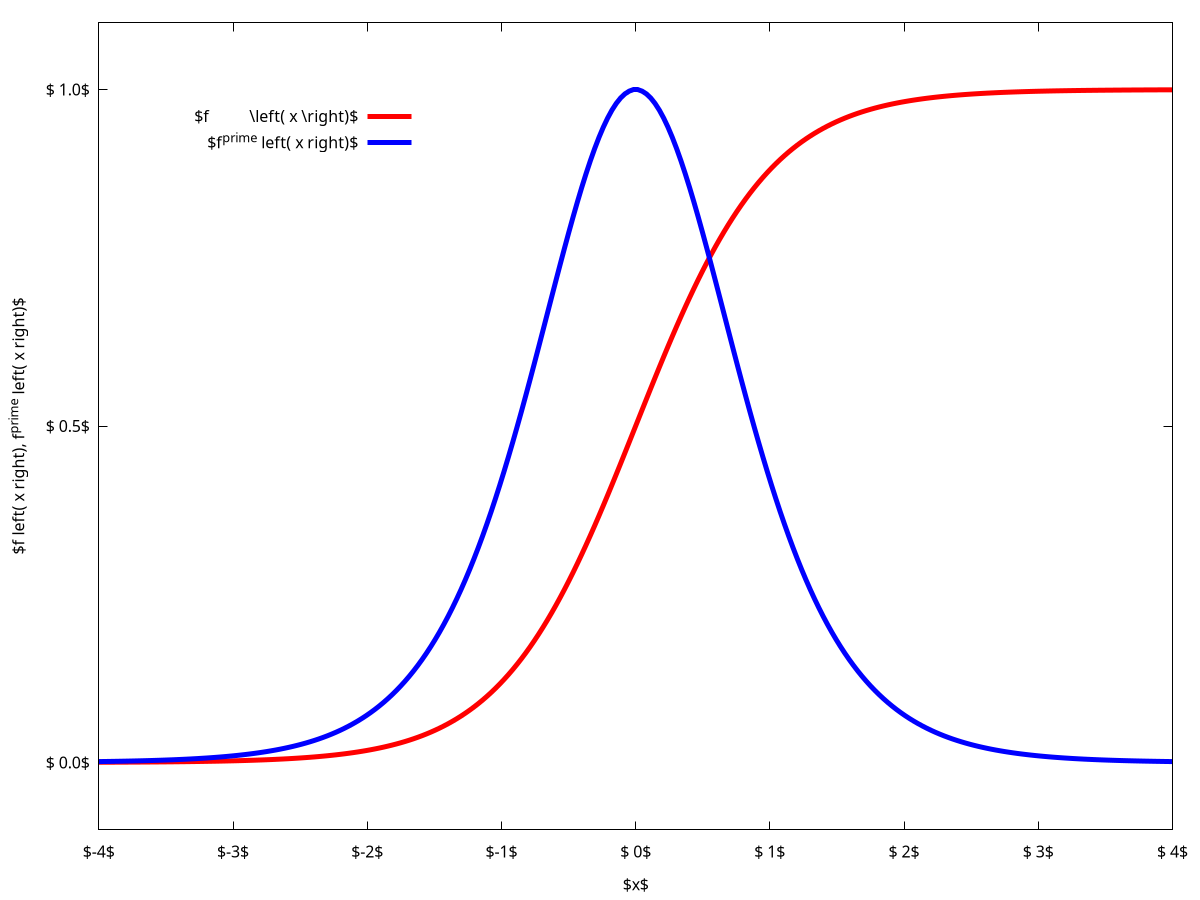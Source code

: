 beta = 2.

f0(x) = 0.5     *(1.+tanh(x)    )
f1(x) = 0.5*beta*(1.-tanh(x)**2.)

reset
set terminal epslatex standalone color size 5.,3.5 font ',12'
set output 'indicator.tex'
set xlabel '$x$'
set ylabel '$f \left( x \right), f^{\prime} \left( x \right)$'
xmin = -4.
xmax = +4.
set xrange [xmin:xmax]
set yrange [-0.1:+1.1]
# set [xy]tics <start>, <incr>, <end>
set xtics xmin, 1., xmax
set ytics 0.5
set format x '$% .0f$'
set format y '$% .1f$'
set style line 1 lc rgb '#FF0000' lw 5
set style line 2 lc rgb '#0000FF' lw 5
set key at graph 0.3, graph 0.9 spacing 1.2
set samples 250
plot \
  f0(x) title '$f          \left( x \right)$' ls 1, \
  f1(x) title '$f^{\prime} \left( x \right)$' ls 2

